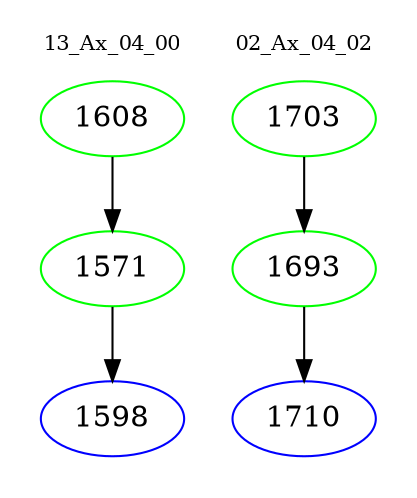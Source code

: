 digraph{
subgraph cluster_0 {
color = white
label = "13_Ax_04_00";
fontsize=10;
T0_1608 [label="1608", color="green"]
T0_1608 -> T0_1571 [color="black"]
T0_1571 [label="1571", color="green"]
T0_1571 -> T0_1598 [color="black"]
T0_1598 [label="1598", color="blue"]
}
subgraph cluster_1 {
color = white
label = "02_Ax_04_02";
fontsize=10;
T1_1703 [label="1703", color="green"]
T1_1703 -> T1_1693 [color="black"]
T1_1693 [label="1693", color="green"]
T1_1693 -> T1_1710 [color="black"]
T1_1710 [label="1710", color="blue"]
}
}
